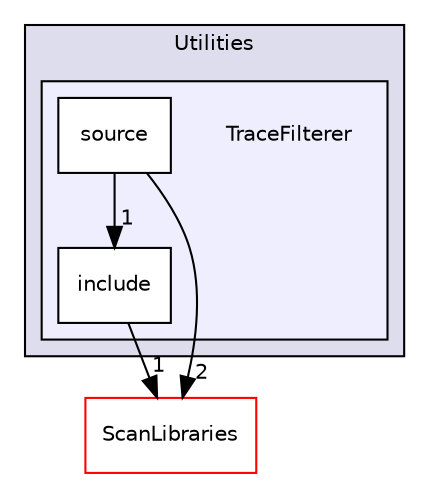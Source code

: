 digraph "TraceFilterer" {
  compound=true
  node [ fontsize="10", fontname="Helvetica"];
  edge [ labelfontsize="10", labelfontname="Helvetica"];
  subgraph clusterdir_c62fe72d7cbcd0ce95a071ffa5768026 {
    graph [ bgcolor="#ddddee", pencolor="black", label="Utilities" fontname="Helvetica", fontsize="10", URL="dir_c62fe72d7cbcd0ce95a071ffa5768026.html"]
  subgraph clusterdir_2c86b8bc800eebef74efdca38d8c8546 {
    graph [ bgcolor="#eeeeff", pencolor="black", label="" URL="dir_2c86b8bc800eebef74efdca38d8c8546.html"];
    dir_2c86b8bc800eebef74efdca38d8c8546 [shape=plaintext label="TraceFilterer"];
    dir_ab8afb7a0e69548bdba57c8f11b60774 [shape=box label="include" color="black" fillcolor="white" style="filled" URL="dir_ab8afb7a0e69548bdba57c8f11b60774.html"];
    dir_993851d8f4028e3aa54f38d433d69fa0 [shape=box label="source" color="black" fillcolor="white" style="filled" URL="dir_993851d8f4028e3aa54f38d433d69fa0.html"];
  }
  }
  dir_d1f3dbe10f157d97e145494b8a91d73e [shape=box label="ScanLibraries" fillcolor="white" style="filled" color="red" URL="dir_d1f3dbe10f157d97e145494b8a91d73e.html"];
  dir_ab8afb7a0e69548bdba57c8f11b60774->dir_d1f3dbe10f157d97e145494b8a91d73e [headlabel="1", labeldistance=1.5 headhref="dir_000036_000060.html"];
  dir_993851d8f4028e3aa54f38d433d69fa0->dir_d1f3dbe10f157d97e145494b8a91d73e [headlabel="2", labeldistance=1.5 headhref="dir_000072_000060.html"];
  dir_993851d8f4028e3aa54f38d433d69fa0->dir_ab8afb7a0e69548bdba57c8f11b60774 [headlabel="1", labeldistance=1.5 headhref="dir_000072_000036.html"];
}
